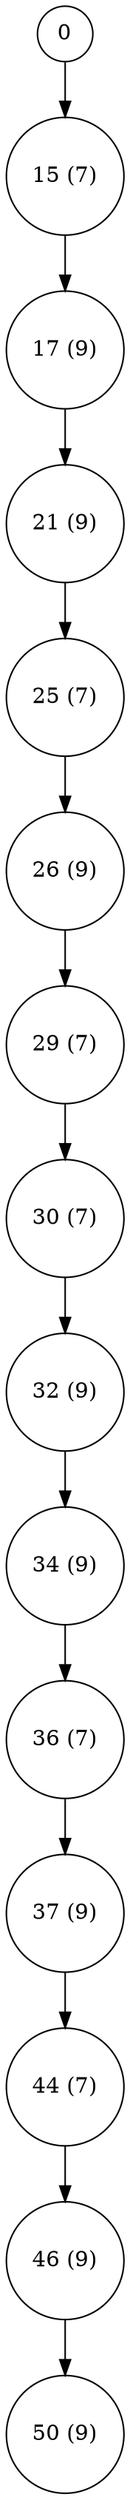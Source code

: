 digraph tree {
	"0" [label="0", shape=circle]
	"15" [label="15 (7)", shape=circle]
	"17" [label="17 (9)", shape=circle]
	"21" [label="21 (9)", shape=circle]
	"25" [label="25 (7)", shape=circle]
	"26" [label="26 (9)", shape=circle]
	"29" [label="29 (7)", shape=circle]
	"30" [label="30 (7)", shape=circle]
	"32" [label="32 (9)", shape=circle]
	"34" [label="34 (9)", shape=circle]
	"36" [label="36 (7)", shape=circle]
	"37" [label="37 (9)", shape=circle]
	"44" [label="44 (7)", shape=circle]
	"46" [label="46 (9)", shape=circle]
	"50" [label="50 (9)", shape=circle]

	"0" -> "15"
	"15" -> "17"
	"17" -> "21"
	"21" -> "25"
	"25" -> "26"
	"26" -> "29"
	"29" -> "30"
	"30" -> "32"
	"32" -> "34"
	"34" -> "36"
	"36" -> "37"
	"37" -> "44"
	"44" -> "46"
	"46" -> "50"
}